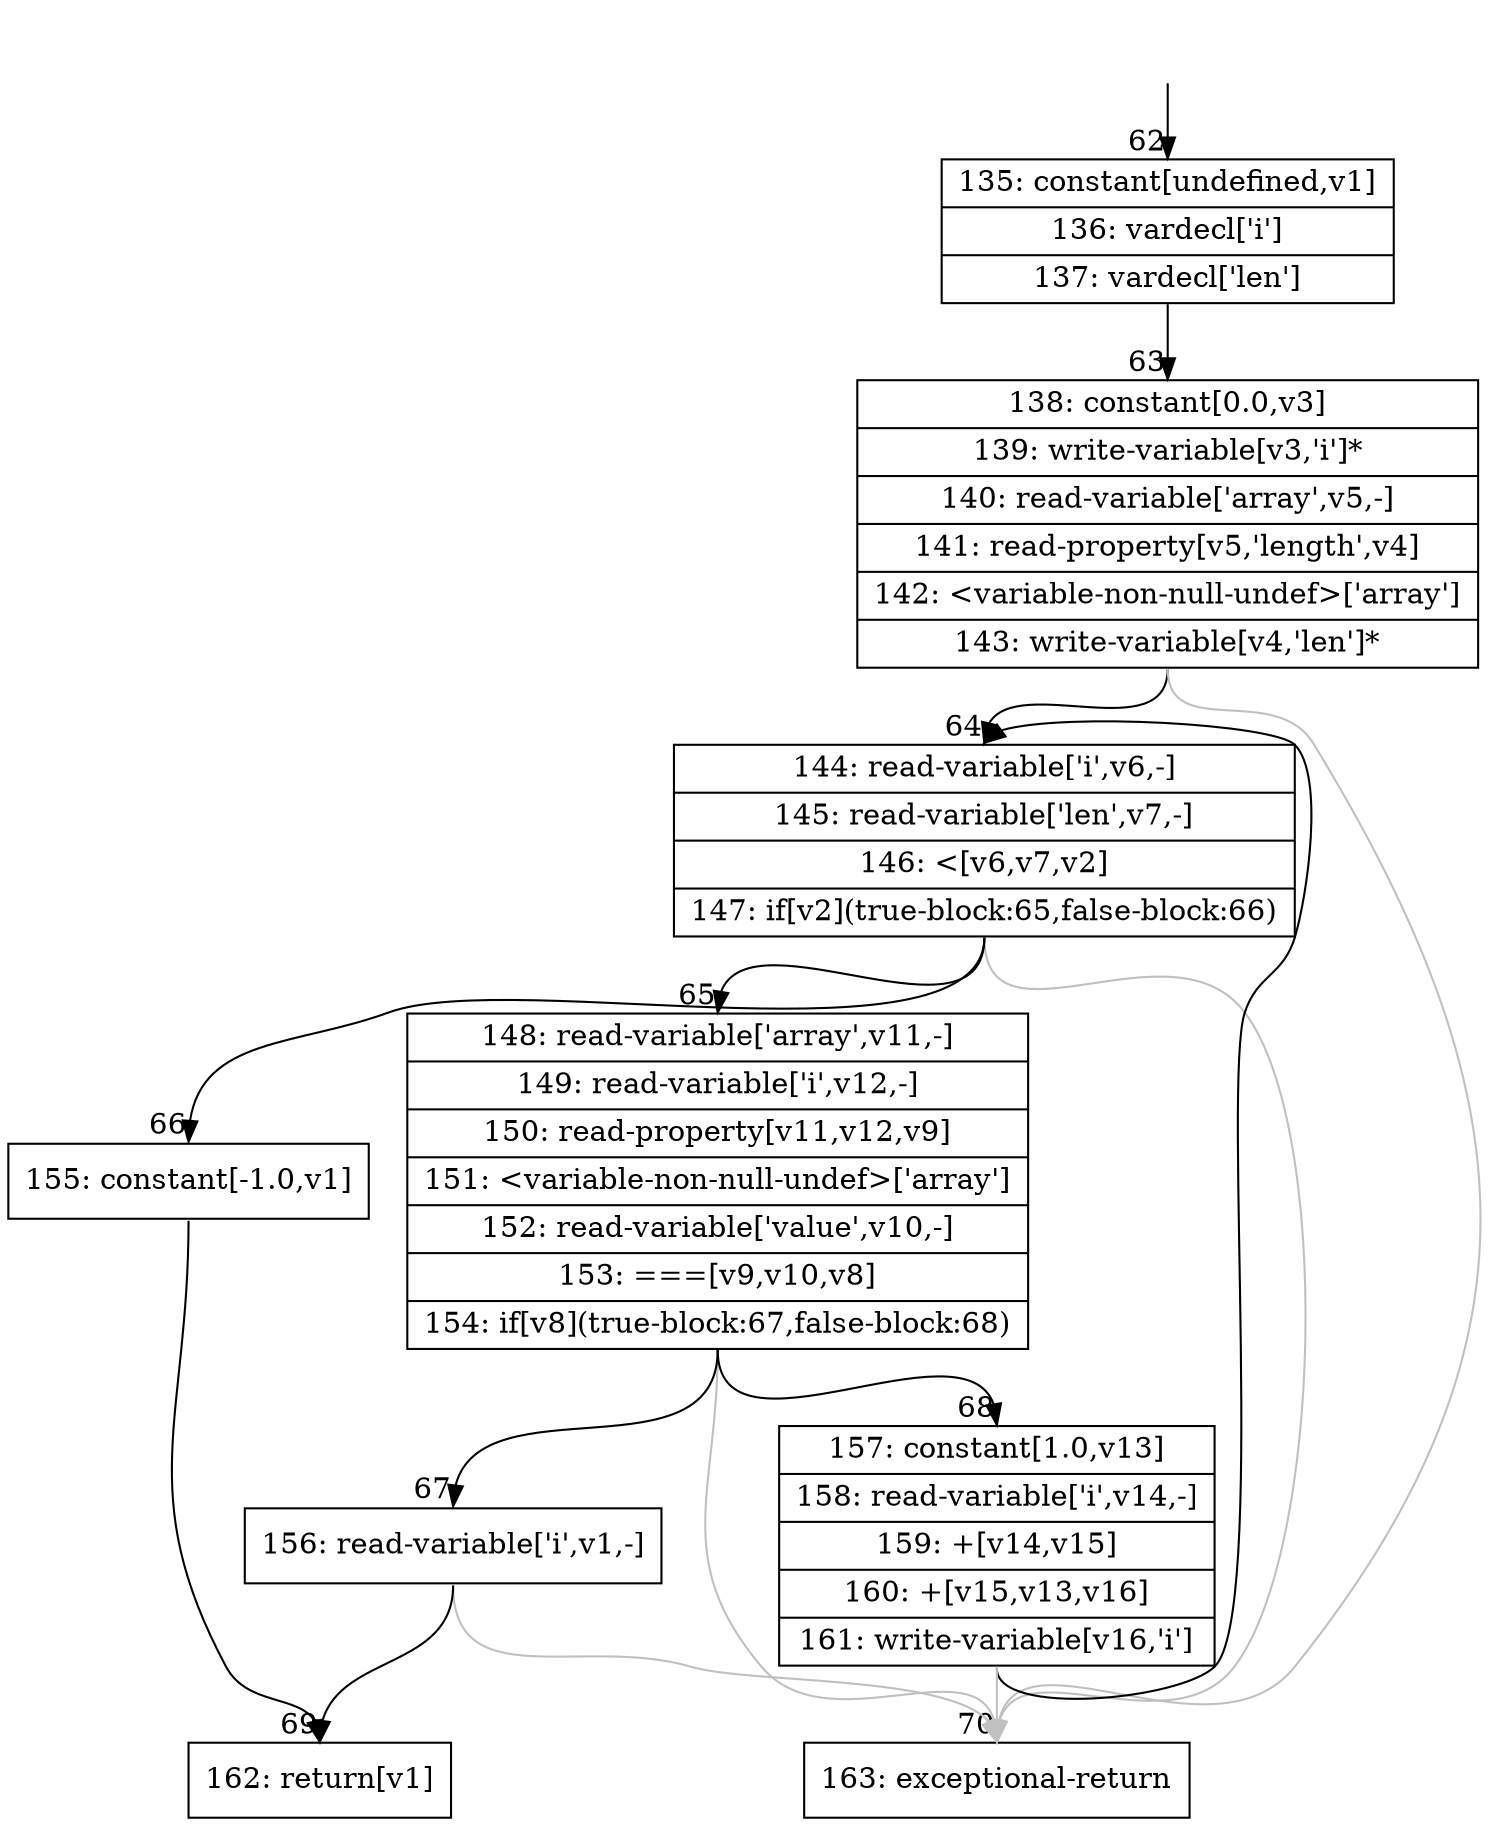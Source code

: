 digraph {
rankdir="TD"
BB_entry9[shape=none,label=""];
BB_entry9 -> BB62 [tailport=s, headport=n, headlabel="    62"]
BB62 [shape=record label="{135: constant[undefined,v1]|136: vardecl['i']|137: vardecl['len']}" ] 
BB62 -> BB63 [tailport=s, headport=n, headlabel="      63"]
BB63 [shape=record label="{138: constant[0.0,v3]|139: write-variable[v3,'i']*|140: read-variable['array',v5,-]|141: read-property[v5,'length',v4]|142: \<variable-non-null-undef\>['array']|143: write-variable[v4,'len']*}" ] 
BB63 -> BB64 [tailport=s, headport=n, headlabel="      64"]
BB63 -> BB70 [tailport=s, headport=n, color=gray, headlabel="      70"]
BB64 [shape=record label="{144: read-variable['i',v6,-]|145: read-variable['len',v7,-]|146: \<[v6,v7,v2]|147: if[v2](true-block:65,false-block:66)}" ] 
BB64 -> BB65 [tailport=s, headport=n, headlabel="      65"]
BB64 -> BB66 [tailport=s, headport=n, headlabel="      66"]
BB64 -> BB70 [tailport=s, headport=n, color=gray]
BB65 [shape=record label="{148: read-variable['array',v11,-]|149: read-variable['i',v12,-]|150: read-property[v11,v12,v9]|151: \<variable-non-null-undef\>['array']|152: read-variable['value',v10,-]|153: ===[v9,v10,v8]|154: if[v8](true-block:67,false-block:68)}" ] 
BB65 -> BB67 [tailport=s, headport=n, headlabel="      67"]
BB65 -> BB68 [tailport=s, headport=n, headlabel="      68"]
BB65 -> BB70 [tailport=s, headport=n, color=gray]
BB66 [shape=record label="{155: constant[-1.0,v1]}" ] 
BB66 -> BB69 [tailport=s, headport=n, headlabel="      69"]
BB67 [shape=record label="{156: read-variable['i',v1,-]}" ] 
BB67 -> BB69 [tailport=s, headport=n]
BB67 -> BB70 [tailport=s, headport=n, color=gray]
BB68 [shape=record label="{157: constant[1.0,v13]|158: read-variable['i',v14,-]|159: +[v14,v15]|160: +[v15,v13,v16]|161: write-variable[v16,'i']}" ] 
BB68 -> BB64 [tailport=s, headport=n]
BB68 -> BB70 [tailport=s, headport=n, color=gray]
BB69 [shape=record label="{162: return[v1]}" ] 
BB70 [shape=record label="{163: exceptional-return}" ] 
//#$~ 98
}
